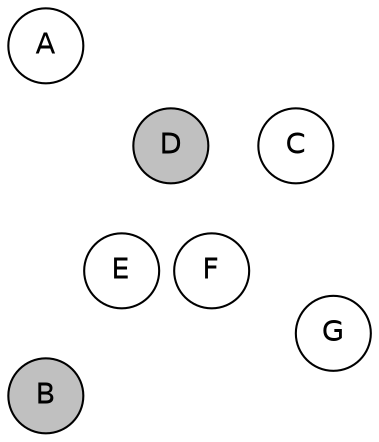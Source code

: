 
graph {

layout = circo;
mindist = .1

node [shape = circle, fontname = Helvetica, margin = 0, style = filled]
edge [style=invis]

subgraph 1 {
	E -- F -- F# -- G -- G# -- A -- A# -- B -- C -- C# -- D -- D# -- E
}

C [fillcolor = white];
C# [fillcolor = gray];
D [fillcolor = gray];
D# [fillcolor = white];
E [fillcolor = white];
F [fillcolor = white];
F# [fillcolor = gray];
G [fillcolor = white];
G# [fillcolor = white];
A [fillcolor = white];
A# [fillcolor = cadetblue1];
B [fillcolor = gray];
}
